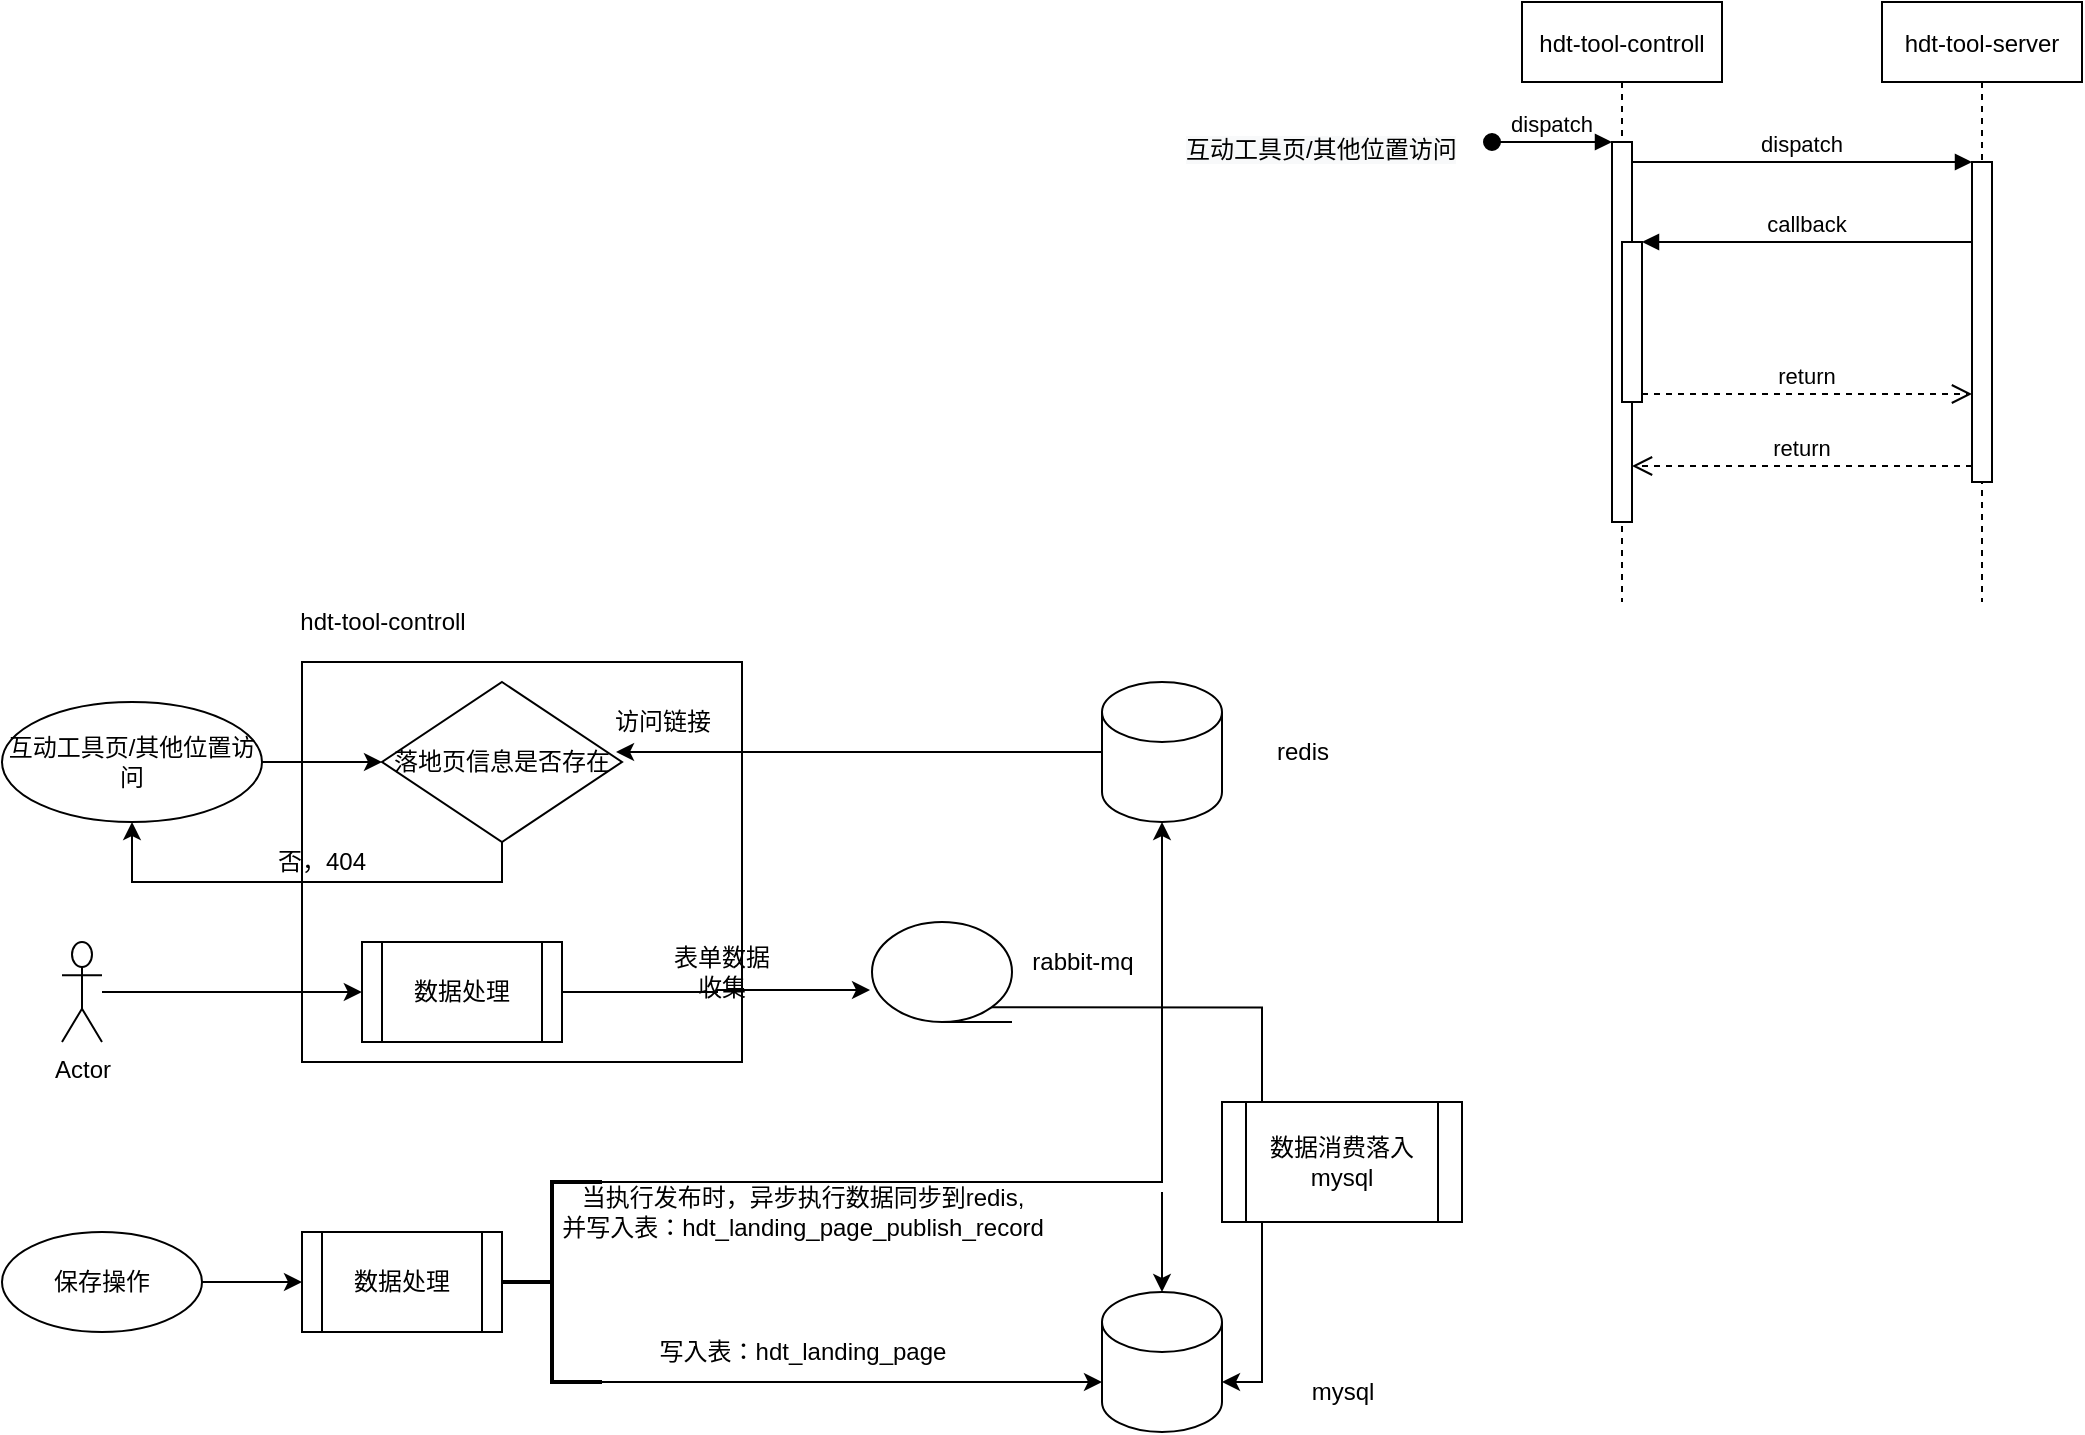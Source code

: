 <mxfile version="13.9.9" type="github">
  <diagram id="kgpKYQtTHZ0yAKxKKP6v" name="Page-1">
    <mxGraphModel dx="2272" dy="794" grid="1" gridSize="10" guides="1" tooltips="1" connect="1" arrows="1" fold="1" page="1" pageScale="1" pageWidth="850" pageHeight="1100" math="0" shadow="0">
      <root>
        <mxCell id="0" />
        <mxCell id="1" parent="0" />
        <mxCell id="NzUYAXVn2wpB4ZHDf69p-35" value="" style="rounded=0;whiteSpace=wrap;html=1;" vertex="1" parent="1">
          <mxGeometry x="-490" y="410" width="220" height="200" as="geometry" />
        </mxCell>
        <mxCell id="3nuBFxr9cyL0pnOWT2aG-1" value="hdt-tool-controll" style="shape=umlLifeline;perimeter=lifelinePerimeter;container=1;collapsible=0;recursiveResize=0;rounded=0;shadow=0;strokeWidth=1;" parent="1" vertex="1">
          <mxGeometry x="120" y="80" width="100" height="300" as="geometry" />
        </mxCell>
        <mxCell id="3nuBFxr9cyL0pnOWT2aG-2" value="" style="points=[];perimeter=orthogonalPerimeter;rounded=0;shadow=0;strokeWidth=1;" parent="3nuBFxr9cyL0pnOWT2aG-1" vertex="1">
          <mxGeometry x="45" y="70" width="10" height="190" as="geometry" />
        </mxCell>
        <mxCell id="3nuBFxr9cyL0pnOWT2aG-3" value="dispatch" style="verticalAlign=bottom;startArrow=oval;endArrow=block;startSize=8;shadow=0;strokeWidth=1;" parent="3nuBFxr9cyL0pnOWT2aG-1" target="3nuBFxr9cyL0pnOWT2aG-2" edge="1">
          <mxGeometry relative="1" as="geometry">
            <mxPoint x="-15" y="70" as="sourcePoint" />
          </mxGeometry>
        </mxCell>
        <mxCell id="3nuBFxr9cyL0pnOWT2aG-4" value="" style="points=[];perimeter=orthogonalPerimeter;rounded=0;shadow=0;strokeWidth=1;" parent="3nuBFxr9cyL0pnOWT2aG-1" vertex="1">
          <mxGeometry x="50" y="120" width="10" height="80" as="geometry" />
        </mxCell>
        <mxCell id="3nuBFxr9cyL0pnOWT2aG-5" value="hdt-tool-server" style="shape=umlLifeline;perimeter=lifelinePerimeter;container=1;collapsible=0;recursiveResize=0;rounded=0;shadow=0;strokeWidth=1;" parent="1" vertex="1">
          <mxGeometry x="300" y="80" width="100" height="300" as="geometry" />
        </mxCell>
        <mxCell id="3nuBFxr9cyL0pnOWT2aG-6" value="" style="points=[];perimeter=orthogonalPerimeter;rounded=0;shadow=0;strokeWidth=1;" parent="3nuBFxr9cyL0pnOWT2aG-5" vertex="1">
          <mxGeometry x="45" y="80" width="10" height="160" as="geometry" />
        </mxCell>
        <mxCell id="3nuBFxr9cyL0pnOWT2aG-7" value="return" style="verticalAlign=bottom;endArrow=open;dashed=1;endSize=8;exitX=0;exitY=0.95;shadow=0;strokeWidth=1;" parent="1" source="3nuBFxr9cyL0pnOWT2aG-6" target="3nuBFxr9cyL0pnOWT2aG-2" edge="1">
          <mxGeometry relative="1" as="geometry">
            <mxPoint x="275" y="236" as="targetPoint" />
          </mxGeometry>
        </mxCell>
        <mxCell id="3nuBFxr9cyL0pnOWT2aG-8" value="dispatch" style="verticalAlign=bottom;endArrow=block;entryX=0;entryY=0;shadow=0;strokeWidth=1;" parent="1" source="3nuBFxr9cyL0pnOWT2aG-2" target="3nuBFxr9cyL0pnOWT2aG-6" edge="1">
          <mxGeometry relative="1" as="geometry">
            <mxPoint x="275" y="160" as="sourcePoint" />
          </mxGeometry>
        </mxCell>
        <mxCell id="3nuBFxr9cyL0pnOWT2aG-9" value="callback" style="verticalAlign=bottom;endArrow=block;entryX=1;entryY=0;shadow=0;strokeWidth=1;" parent="1" source="3nuBFxr9cyL0pnOWT2aG-6" target="3nuBFxr9cyL0pnOWT2aG-4" edge="1">
          <mxGeometry relative="1" as="geometry">
            <mxPoint x="240" y="200" as="sourcePoint" />
          </mxGeometry>
        </mxCell>
        <mxCell id="3nuBFxr9cyL0pnOWT2aG-10" value="return" style="verticalAlign=bottom;endArrow=open;dashed=1;endSize=8;exitX=1;exitY=0.95;shadow=0;strokeWidth=1;" parent="1" source="3nuBFxr9cyL0pnOWT2aG-4" target="3nuBFxr9cyL0pnOWT2aG-6" edge="1">
          <mxGeometry relative="1" as="geometry">
            <mxPoint x="240" y="257" as="targetPoint" />
          </mxGeometry>
        </mxCell>
        <mxCell id="NzUYAXVn2wpB4ZHDf69p-17" style="edgeStyle=orthogonalEdgeStyle;rounded=0;orthogonalLoop=1;jettySize=auto;html=1;" edge="1" parent="1" source="NzUYAXVn2wpB4ZHDf69p-16">
          <mxGeometry relative="1" as="geometry">
            <mxPoint x="-450" y="460" as="targetPoint" />
          </mxGeometry>
        </mxCell>
        <mxCell id="NzUYAXVn2wpB4ZHDf69p-16" value="&lt;span&gt;互动工具页/其他位置访问&lt;/span&gt;" style="ellipse;whiteSpace=wrap;html=1;" vertex="1" parent="1">
          <mxGeometry x="-640" y="430" width="130" height="60" as="geometry" />
        </mxCell>
        <mxCell id="NzUYAXVn2wpB4ZHDf69p-18" value="访问链接" style="text;html=1;align=center;verticalAlign=middle;resizable=0;points=[];autosize=1;" vertex="1" parent="1">
          <mxGeometry x="-340" y="430" width="60" height="20" as="geometry" />
        </mxCell>
        <mxCell id="NzUYAXVn2wpB4ZHDf69p-54" style="edgeStyle=orthogonalEdgeStyle;rounded=0;orthogonalLoop=1;jettySize=auto;html=1;entryX=0.117;entryY=1.25;entryDx=0;entryDy=0;entryPerimeter=0;" edge="1" parent="1" source="NzUYAXVn2wpB4ZHDf69p-19" target="NzUYAXVn2wpB4ZHDf69p-18">
          <mxGeometry relative="1" as="geometry">
            <Array as="points">
              <mxPoint x="-210" y="455" />
              <mxPoint x="-210" y="455" />
            </Array>
          </mxGeometry>
        </mxCell>
        <mxCell id="NzUYAXVn2wpB4ZHDf69p-19" value="" style="shape=cylinder3;whiteSpace=wrap;html=1;boundedLbl=1;backgroundOutline=1;size=15;" vertex="1" parent="1">
          <mxGeometry x="-90" y="420" width="60" height="70" as="geometry" />
        </mxCell>
        <mxCell id="NzUYAXVn2wpB4ZHDf69p-21" value="redis" style="text;html=1;align=center;verticalAlign=middle;resizable=0;points=[];autosize=1;" vertex="1" parent="1">
          <mxGeometry x="-10" y="445" width="40" height="20" as="geometry" />
        </mxCell>
        <mxCell id="NzUYAXVn2wpB4ZHDf69p-28" value="&lt;span style=&quot;color: rgb(0, 0, 0); font-family: helvetica; font-size: 12px; font-style: normal; font-weight: 400; letter-spacing: normal; text-align: center; text-indent: 0px; text-transform: none; word-spacing: 0px; background-color: rgb(248, 249, 250); display: inline; float: none;&quot;&gt;互动工具页/其他位置访问&lt;/span&gt;" style="text;whiteSpace=wrap;html=1;" vertex="1" parent="1">
          <mxGeometry x="-50" y="140" width="160" height="30" as="geometry" />
        </mxCell>
        <mxCell id="NzUYAXVn2wpB4ZHDf69p-36" value="hdt-tool-controll" style="text;html=1;align=center;verticalAlign=middle;resizable=0;points=[];autosize=1;" vertex="1" parent="1">
          <mxGeometry x="-500" y="380" width="100" height="20" as="geometry" />
        </mxCell>
        <mxCell id="NzUYAXVn2wpB4ZHDf69p-38" style="edgeStyle=orthogonalEdgeStyle;rounded=0;orthogonalLoop=1;jettySize=auto;html=1;exitX=0.5;exitY=1;exitDx=0;exitDy=0;entryX=0.5;entryY=1;entryDx=0;entryDy=0;" edge="1" parent="1" source="NzUYAXVn2wpB4ZHDf69p-37" target="NzUYAXVn2wpB4ZHDf69p-16">
          <mxGeometry relative="1" as="geometry" />
        </mxCell>
        <mxCell id="NzUYAXVn2wpB4ZHDf69p-37" value="落地页信息是否存在" style="rhombus;whiteSpace=wrap;html=1;" vertex="1" parent="1">
          <mxGeometry x="-450" y="420" width="120" height="80" as="geometry" />
        </mxCell>
        <mxCell id="NzUYAXVn2wpB4ZHDf69p-39" value="否，404" style="text;html=1;strokeColor=none;fillColor=none;align=center;verticalAlign=middle;whiteSpace=wrap;rounded=0;" vertex="1" parent="1">
          <mxGeometry x="-510" y="500" width="60" height="20" as="geometry" />
        </mxCell>
        <mxCell id="NzUYAXVn2wpB4ZHDf69p-43" style="edgeStyle=orthogonalEdgeStyle;rounded=0;orthogonalLoop=1;jettySize=auto;html=1;" edge="1" parent="1" source="NzUYAXVn2wpB4ZHDf69p-42">
          <mxGeometry relative="1" as="geometry">
            <mxPoint x="-490" y="720" as="targetPoint" />
          </mxGeometry>
        </mxCell>
        <mxCell id="NzUYAXVn2wpB4ZHDf69p-42" value="保存操作" style="ellipse;whiteSpace=wrap;html=1;" vertex="1" parent="1">
          <mxGeometry x="-640" y="695" width="100" height="50" as="geometry" />
        </mxCell>
        <mxCell id="NzUYAXVn2wpB4ZHDf69p-48" value="" style="shape=cylinder3;whiteSpace=wrap;html=1;boundedLbl=1;backgroundOutline=1;size=15;" vertex="1" parent="1">
          <mxGeometry x="-90" y="725" width="60" height="70" as="geometry" />
        </mxCell>
        <mxCell id="NzUYAXVn2wpB4ZHDf69p-49" value="mysql" style="text;html=1;align=center;verticalAlign=middle;resizable=0;points=[];autosize=1;" vertex="1" parent="1">
          <mxGeometry x="5" y="765" width="50" height="20" as="geometry" />
        </mxCell>
        <mxCell id="NzUYAXVn2wpB4ZHDf69p-51" value="写入表：hdt_landing_page" style="text;html=1;align=center;verticalAlign=middle;resizable=0;points=[];autosize=1;" vertex="1" parent="1">
          <mxGeometry x="-320" y="745" width="160" height="20" as="geometry" />
        </mxCell>
        <mxCell id="NzUYAXVn2wpB4ZHDf69p-56" value="数据处理" style="shape=process;whiteSpace=wrap;html=1;backgroundOutline=1;" vertex="1" parent="1">
          <mxGeometry x="-490" y="695" width="100" height="50" as="geometry" />
        </mxCell>
        <mxCell id="NzUYAXVn2wpB4ZHDf69p-68" style="edgeStyle=orthogonalEdgeStyle;rounded=0;orthogonalLoop=1;jettySize=auto;html=1;exitX=1;exitY=0;exitDx=0;exitDy=0;exitPerimeter=0;entryX=0.5;entryY=1;entryDx=0;entryDy=0;entryPerimeter=0;" edge="1" parent="1" source="NzUYAXVn2wpB4ZHDf69p-64" target="NzUYAXVn2wpB4ZHDf69p-19">
          <mxGeometry relative="1" as="geometry">
            <Array as="points">
              <mxPoint x="-60" y="670" />
            </Array>
          </mxGeometry>
        </mxCell>
        <mxCell id="NzUYAXVn2wpB4ZHDf69p-70" style="edgeStyle=orthogonalEdgeStyle;rounded=0;orthogonalLoop=1;jettySize=auto;html=1;exitX=1;exitY=1;exitDx=0;exitDy=0;exitPerimeter=0;entryX=0;entryY=0;entryDx=0;entryDy=45;entryPerimeter=0;" edge="1" parent="1" source="NzUYAXVn2wpB4ZHDf69p-64" target="NzUYAXVn2wpB4ZHDf69p-48">
          <mxGeometry relative="1" as="geometry">
            <Array as="points">
              <mxPoint x="-120" y="770" />
              <mxPoint x="-120" y="770" />
            </Array>
          </mxGeometry>
        </mxCell>
        <mxCell id="NzUYAXVn2wpB4ZHDf69p-64" value="" style="strokeWidth=2;html=1;shape=mxgraph.flowchart.annotation_2;align=left;labelPosition=right;pointerEvents=1;" vertex="1" parent="1">
          <mxGeometry x="-390" y="670" width="50" height="100" as="geometry" />
        </mxCell>
        <mxCell id="NzUYAXVn2wpB4ZHDf69p-71" value="" style="endArrow=classic;html=1;entryX=0.5;entryY=0;entryDx=0;entryDy=0;entryPerimeter=0;" edge="1" parent="1" target="NzUYAXVn2wpB4ZHDf69p-48">
          <mxGeometry width="50" height="50" relative="1" as="geometry">
            <mxPoint x="-60" y="675" as="sourcePoint" />
            <mxPoint x="-30" y="665" as="targetPoint" />
          </mxGeometry>
        </mxCell>
        <mxCell id="NzUYAXVn2wpB4ZHDf69p-72" value="当执行发布时，异步执行数据同步到redis,&lt;br&gt;并写入表：hdt_landing_page_publish_record" style="text;html=1;align=center;verticalAlign=middle;resizable=0;points=[];autosize=1;" vertex="1" parent="1">
          <mxGeometry x="-370" y="670" width="260" height="30" as="geometry" />
        </mxCell>
        <mxCell id="NzUYAXVn2wpB4ZHDf69p-74" style="edgeStyle=orthogonalEdgeStyle;rounded=0;orthogonalLoop=1;jettySize=auto;html=1;entryX=0.136;entryY=0.825;entryDx=0;entryDy=0;entryPerimeter=0;" edge="1" parent="1" source="NzUYAXVn2wpB4ZHDf69p-73" target="NzUYAXVn2wpB4ZHDf69p-35">
          <mxGeometry relative="1" as="geometry" />
        </mxCell>
        <mxCell id="NzUYAXVn2wpB4ZHDf69p-73" value="Actor" style="shape=umlActor;verticalLabelPosition=bottom;verticalAlign=top;html=1;outlineConnect=0;" vertex="1" parent="1">
          <mxGeometry x="-610" y="550" width="20" height="50" as="geometry" />
        </mxCell>
        <mxCell id="NzUYAXVn2wpB4ZHDf69p-78" style="edgeStyle=orthogonalEdgeStyle;rounded=0;orthogonalLoop=1;jettySize=auto;html=1;exitX=1;exitY=0.5;exitDx=0;exitDy=0;entryX=-0.014;entryY=0.68;entryDx=0;entryDy=0;entryPerimeter=0;" edge="1" parent="1" source="NzUYAXVn2wpB4ZHDf69p-75" target="NzUYAXVn2wpB4ZHDf69p-76">
          <mxGeometry relative="1" as="geometry" />
        </mxCell>
        <mxCell id="NzUYAXVn2wpB4ZHDf69p-75" value="数据处理" style="shape=process;whiteSpace=wrap;html=1;backgroundOutline=1;" vertex="1" parent="1">
          <mxGeometry x="-460" y="550" width="100" height="50" as="geometry" />
        </mxCell>
        <mxCell id="NzUYAXVn2wpB4ZHDf69p-80" style="edgeStyle=orthogonalEdgeStyle;rounded=0;orthogonalLoop=1;jettySize=auto;html=1;exitX=1;exitY=1;exitDx=0;exitDy=0;entryX=1;entryY=0;entryDx=0;entryDy=45;entryPerimeter=0;" edge="1" parent="1" source="NzUYAXVn2wpB4ZHDf69p-76" target="NzUYAXVn2wpB4ZHDf69p-48">
          <mxGeometry relative="1" as="geometry" />
        </mxCell>
        <mxCell id="NzUYAXVn2wpB4ZHDf69p-76" value="" style="shape=tapeData;whiteSpace=wrap;html=1;perimeter=ellipsePerimeter;" vertex="1" parent="1">
          <mxGeometry x="-205" y="540" width="70" height="50" as="geometry" />
        </mxCell>
        <mxCell id="NzUYAXVn2wpB4ZHDf69p-77" value="rabbit-mq" style="text;html=1;align=center;verticalAlign=middle;resizable=0;points=[];autosize=1;" vertex="1" parent="1">
          <mxGeometry x="-135" y="550" width="70" height="20" as="geometry" />
        </mxCell>
        <mxCell id="NzUYAXVn2wpB4ZHDf69p-79" value="表单数据收集" style="text;html=1;strokeColor=none;fillColor=none;align=center;verticalAlign=middle;whiteSpace=wrap;rounded=0;" vertex="1" parent="1">
          <mxGeometry x="-310" y="555" width="60" height="20" as="geometry" />
        </mxCell>
        <mxCell id="NzUYAXVn2wpB4ZHDf69p-82" value="数据消费落入mysql" style="shape=process;whiteSpace=wrap;html=1;backgroundOutline=1;" vertex="1" parent="1">
          <mxGeometry x="-30" y="630" width="120" height="60" as="geometry" />
        </mxCell>
      </root>
    </mxGraphModel>
  </diagram>
</mxfile>
